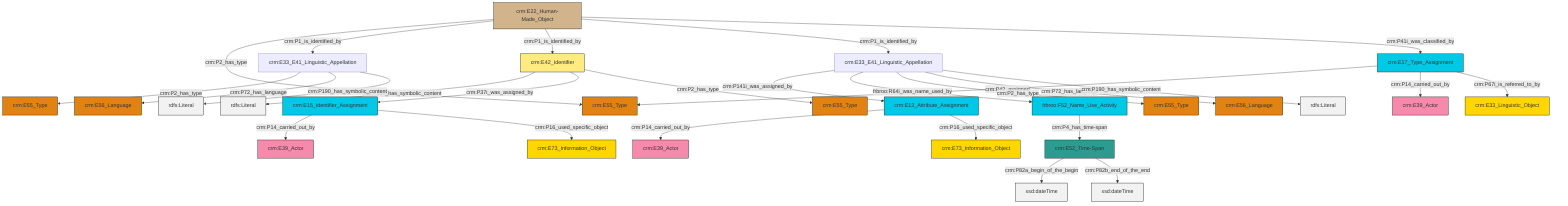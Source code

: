 graph TD
classDef Literal fill:#f2f2f2,stroke:#000000;
classDef CRM_Entity fill:#FFFFFF,stroke:#000000;
classDef Temporal_Entity fill:#00C9E6, stroke:#000000;
classDef Type fill:#E18312, stroke:#000000;
classDef Time-Span fill:#2C9C91, stroke:#000000;
classDef Appellation fill:#FFEB7F, stroke:#000000;
classDef Place fill:#008836, stroke:#000000;
classDef Persistent_Item fill:#B266B2, stroke:#000000;
classDef Conceptual_Object fill:#FFD700, stroke:#000000;
classDef Physical_Thing fill:#D2B48C, stroke:#000000;
classDef Actor fill:#f58aad, stroke:#000000;
classDef PC_Classes fill:#4ce600, stroke:#000000;
classDef Multi fill:#cccccc,stroke:#000000;

0["crm:E33_E41_Linguistic_Appellation"]:::Default -->|crm:P2_has_type| 1["crm:E55_Type"]:::Type
2["frbroo:F52_Name_Use_Activity"]:::Temporal_Entity -->|crm:P4_has_time-span| 3["crm:E52_Time-Span"]:::Time-Span
0["crm:E33_E41_Linguistic_Appellation"]:::Default -->|crm:P72_has_language| 4["crm:E56_Language"]:::Type
12["crm:E17_Type_Assignment"]:::Temporal_Entity -->|crm:P42_assigned| 14["crm:E55_Type"]:::Type
15["crm:E22_Human-Made_Object"]:::Physical_Thing -->|crm:P2_has_type| 14["crm:E55_Type"]:::Type
21["crm:E42_Identifier"]:::Appellation -->|crm:P190_has_symbolic_content| 22[rdfs:Literal]:::Literal
23["crm:E33_E41_Linguistic_Appellation"]:::Default -->|crm:P141i_was_assigned_by| 24["crm:E13_Attribute_Assignment"]:::Temporal_Entity
15["crm:E22_Human-Made_Object"]:::Physical_Thing -->|crm:P1_is_identified_by| 0["crm:E33_E41_Linguistic_Appellation"]:::Default
23["crm:E33_E41_Linguistic_Appellation"]:::Default -->|frbroo:R64i_was_name_used_by| 2["frbroo:F52_Name_Use_Activity"]:::Temporal_Entity
15["crm:E22_Human-Made_Object"]:::Physical_Thing -->|crm:P1_is_identified_by| 21["crm:E42_Identifier"]:::Appellation
24["crm:E13_Attribute_Assignment"]:::Temporal_Entity -->|crm:P14_carried_out_by| 27["crm:E39_Actor"]:::Actor
21["crm:E42_Identifier"]:::Appellation -->|crm:P37i_was_assigned_by| 16["crm:E15_Identifier_Assignment"]:::Temporal_Entity
15["crm:E22_Human-Made_Object"]:::Physical_Thing -->|crm:P1_is_identified_by| 23["crm:E33_E41_Linguistic_Appellation"]:::Default
12["crm:E17_Type_Assignment"]:::Temporal_Entity -->|crm:P14_carried_out_by| 8["crm:E39_Actor"]:::Actor
3["crm:E52_Time-Span"]:::Time-Span -->|crm:P82a_begin_of_the_begin| 32[xsd:dateTime]:::Literal
3["crm:E52_Time-Span"]:::Time-Span -->|crm:P82b_end_of_the_end| 33[xsd:dateTime]:::Literal
12["crm:E17_Type_Assignment"]:::Temporal_Entity -->|crm:P67i_is_referred_to_by| 36["crm:E33_Linguistic_Object"]:::Conceptual_Object
15["crm:E22_Human-Made_Object"]:::Physical_Thing -->|crm:P41i_was_classified_by| 12["crm:E17_Type_Assignment"]:::Temporal_Entity
23["crm:E33_E41_Linguistic_Appellation"]:::Default -->|crm:P2_has_type| 19["crm:E55_Type"]:::Type
24["crm:E13_Attribute_Assignment"]:::Temporal_Entity -->|crm:P16_used_specific_object| 40["crm:E73_Information_Object"]:::Conceptual_Object
0["crm:E33_E41_Linguistic_Appellation"]:::Default -->|crm:P190_has_symbolic_content| 41[rdfs:Literal]:::Literal
16["crm:E15_Identifier_Assignment"]:::Temporal_Entity -->|crm:P14_carried_out_by| 10["crm:E39_Actor"]:::Actor
23["crm:E33_E41_Linguistic_Appellation"]:::Default -->|crm:P72_has_language| 42["crm:E56_Language"]:::Type
16["crm:E15_Identifier_Assignment"]:::Temporal_Entity -->|crm:P16_used_specific_object| 6["crm:E73_Information_Object"]:::Conceptual_Object
21["crm:E42_Identifier"]:::Appellation -->|crm:P2_has_type| 34["crm:E55_Type"]:::Type
23["crm:E33_E41_Linguistic_Appellation"]:::Default -->|crm:P190_has_symbolic_content| 47[rdfs:Literal]:::Literal